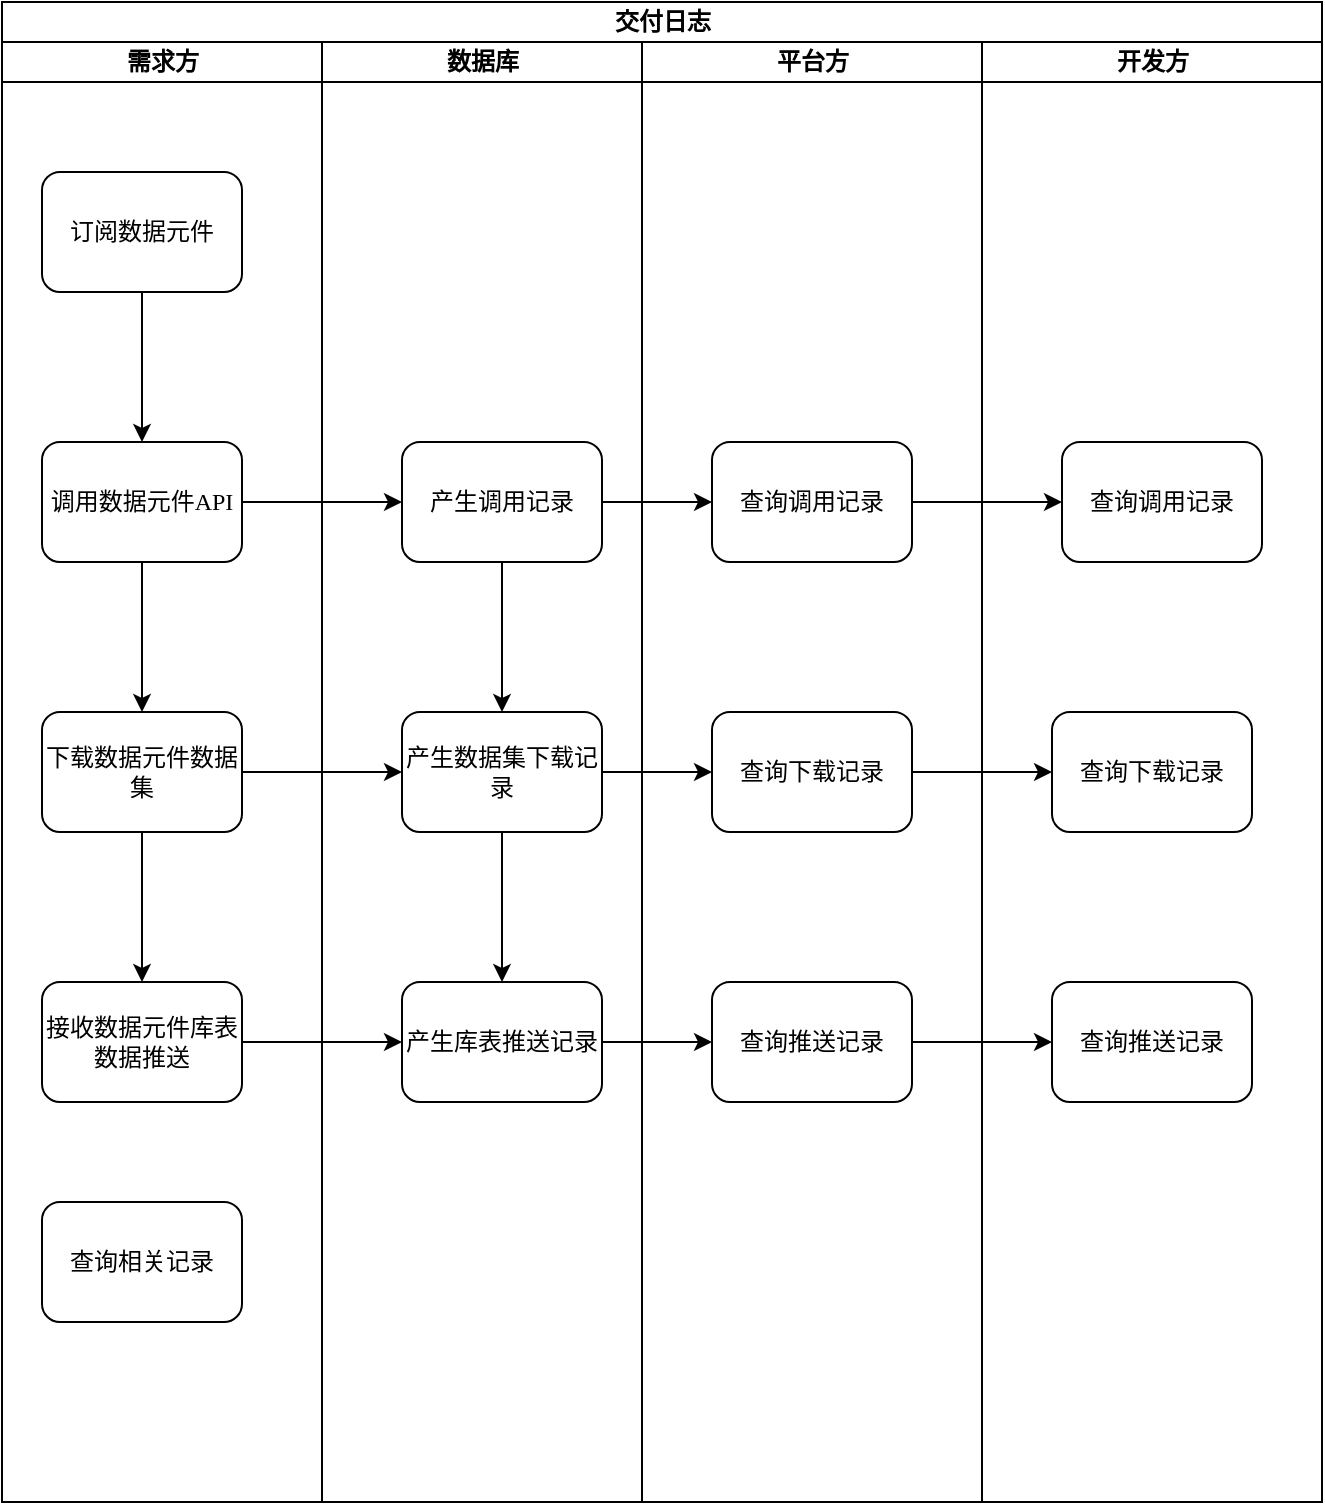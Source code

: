 <mxfile version="24.6.4" type="github">
  <diagram name="Page-1" id="74e2e168-ea6b-b213-b513-2b3c1d86103e">
    <mxGraphModel dx="1434" dy="794" grid="1" gridSize="10" guides="1" tooltips="1" connect="1" arrows="1" fold="1" page="1" pageScale="1" pageWidth="1100" pageHeight="850" background="none" math="0" shadow="0">
      <root>
        <mxCell id="0" />
        <mxCell id="1" parent="0" />
        <mxCell id="77e6c97f196da883-1" value="交付日志" style="swimlane;html=1;childLayout=stackLayout;startSize=20;rounded=0;shadow=0;labelBackgroundColor=none;strokeWidth=1;fontFamily=Verdana;fontSize=12;align=center;" parent="1" vertex="1">
          <mxGeometry x="70" y="40" width="660" height="750" as="geometry" />
        </mxCell>
        <mxCell id="77e6c97f196da883-2" value="需求方" style="swimlane;html=1;startSize=20;fontSize=12;" parent="77e6c97f196da883-1" vertex="1">
          <mxGeometry y="20" width="160" height="730" as="geometry" />
        </mxCell>
        <mxCell id="Jm-xKfdl77HLi0pYkR12-1" value="" style="edgeStyle=orthogonalEdgeStyle;rounded=0;orthogonalLoop=1;jettySize=auto;html=1;" parent="77e6c97f196da883-2" source="77e6c97f196da883-8" target="77e6c97f196da883-9" edge="1">
          <mxGeometry relative="1" as="geometry" />
        </mxCell>
        <mxCell id="77e6c97f196da883-8" value="订阅数据元件" style="rounded=1;whiteSpace=wrap;html=1;shadow=0;labelBackgroundColor=none;strokeWidth=1;fontFamily=Verdana;fontSize=12;align=center;" parent="77e6c97f196da883-2" vertex="1">
          <mxGeometry x="20" y="65" width="100" height="60" as="geometry" />
        </mxCell>
        <mxCell id="LkTFOWhk4jSq0NmzE-Pw-2" value="" style="edgeStyle=orthogonalEdgeStyle;rounded=0;orthogonalLoop=1;jettySize=auto;html=1;" edge="1" parent="77e6c97f196da883-2" source="77e6c97f196da883-9" target="LkTFOWhk4jSq0NmzE-Pw-1">
          <mxGeometry relative="1" as="geometry" />
        </mxCell>
        <mxCell id="77e6c97f196da883-9" value="调用数据元件API" style="rounded=1;whiteSpace=wrap;html=1;shadow=0;labelBackgroundColor=none;strokeWidth=1;fontFamily=Verdana;fontSize=12;align=center;" parent="77e6c97f196da883-2" vertex="1">
          <mxGeometry x="20" y="200" width="100" height="60" as="geometry" />
        </mxCell>
        <mxCell id="77e6c97f196da883-10" value="接收数据元件库表数据推送" style="rounded=1;whiteSpace=wrap;html=1;shadow=0;labelBackgroundColor=none;strokeWidth=1;fontFamily=Verdana;fontSize=12;align=center;" parent="77e6c97f196da883-2" vertex="1">
          <mxGeometry x="20" y="470" width="100" height="60" as="geometry" />
        </mxCell>
        <mxCell id="LkTFOWhk4jSq0NmzE-Pw-3" value="" style="edgeStyle=orthogonalEdgeStyle;rounded=0;orthogonalLoop=1;jettySize=auto;html=1;" edge="1" parent="77e6c97f196da883-2" source="LkTFOWhk4jSq0NmzE-Pw-1" target="77e6c97f196da883-10">
          <mxGeometry relative="1" as="geometry" />
        </mxCell>
        <mxCell id="LkTFOWhk4jSq0NmzE-Pw-1" value="下载数据元件数据集" style="rounded=1;whiteSpace=wrap;html=1;shadow=0;labelBackgroundColor=none;strokeWidth=1;fontFamily=Verdana;fontSize=12;align=center;" vertex="1" parent="77e6c97f196da883-2">
          <mxGeometry x="20" y="335" width="100" height="60" as="geometry" />
        </mxCell>
        <mxCell id="LkTFOWhk4jSq0NmzE-Pw-12" value="查询相关记录" style="rounded=1;whiteSpace=wrap;html=1;shadow=0;labelBackgroundColor=none;strokeWidth=1;fontFamily=Verdana;fontSize=12;align=center;" vertex="1" parent="77e6c97f196da883-2">
          <mxGeometry x="20" y="580" width="100" height="60" as="geometry" />
        </mxCell>
        <mxCell id="77e6c97f196da883-3" value="数据库" style="swimlane;html=1;startSize=20;fontSize=12;" parent="77e6c97f196da883-1" vertex="1">
          <mxGeometry x="160" y="20" width="160" height="730" as="geometry" />
        </mxCell>
        <mxCell id="LkTFOWhk4jSq0NmzE-Pw-8" value="" style="edgeStyle=orthogonalEdgeStyle;rounded=0;orthogonalLoop=1;jettySize=auto;html=1;" edge="1" parent="77e6c97f196da883-3" source="77e6c97f196da883-11" target="LkTFOWhk4jSq0NmzE-Pw-4">
          <mxGeometry relative="1" as="geometry" />
        </mxCell>
        <mxCell id="77e6c97f196da883-11" value="产生调用记录" style="rounded=1;whiteSpace=wrap;html=1;shadow=0;labelBackgroundColor=none;strokeWidth=1;fontFamily=Verdana;fontSize=12;align=center;" parent="77e6c97f196da883-3" vertex="1">
          <mxGeometry x="40" y="200" width="100" height="60" as="geometry" />
        </mxCell>
        <mxCell id="LkTFOWhk4jSq0NmzE-Pw-9" value="" style="edgeStyle=orthogonalEdgeStyle;rounded=0;orthogonalLoop=1;jettySize=auto;html=1;" edge="1" parent="77e6c97f196da883-3" source="LkTFOWhk4jSq0NmzE-Pw-4" target="LkTFOWhk4jSq0NmzE-Pw-7">
          <mxGeometry relative="1" as="geometry" />
        </mxCell>
        <mxCell id="LkTFOWhk4jSq0NmzE-Pw-4" value="产生数据集下载记录" style="rounded=1;whiteSpace=wrap;html=1;shadow=0;labelBackgroundColor=none;strokeWidth=1;fontFamily=Verdana;fontSize=12;align=center;" vertex="1" parent="77e6c97f196da883-3">
          <mxGeometry x="40" y="335" width="100" height="60" as="geometry" />
        </mxCell>
        <mxCell id="LkTFOWhk4jSq0NmzE-Pw-7" value="产生库表推送记录" style="rounded=1;whiteSpace=wrap;html=1;shadow=0;labelBackgroundColor=none;strokeWidth=1;fontFamily=Verdana;fontSize=12;align=center;" vertex="1" parent="77e6c97f196da883-3">
          <mxGeometry x="40" y="470" width="100" height="60" as="geometry" />
        </mxCell>
        <mxCell id="77e6c97f196da883-4" value="平台方" style="swimlane;html=1;startSize=20;fontSize=12;" parent="77e6c97f196da883-1" vertex="1">
          <mxGeometry x="320" y="20" width="170" height="730" as="geometry" />
        </mxCell>
        <mxCell id="LkTFOWhk4jSq0NmzE-Pw-13" value="查询调用记录" style="rounded=1;whiteSpace=wrap;html=1;shadow=0;labelBackgroundColor=none;strokeWidth=1;fontFamily=Verdana;fontSize=12;align=center;" vertex="1" parent="77e6c97f196da883-4">
          <mxGeometry x="35" y="200" width="100" height="60" as="geometry" />
        </mxCell>
        <mxCell id="LkTFOWhk4jSq0NmzE-Pw-18" value="查询下载记录" style="rounded=1;whiteSpace=wrap;html=1;shadow=0;labelBackgroundColor=none;strokeWidth=1;fontFamily=Verdana;fontSize=12;align=center;" vertex="1" parent="77e6c97f196da883-4">
          <mxGeometry x="35" y="335" width="100" height="60" as="geometry" />
        </mxCell>
        <mxCell id="LkTFOWhk4jSq0NmzE-Pw-22" value="查询推送记录" style="rounded=1;whiteSpace=wrap;html=1;shadow=0;labelBackgroundColor=none;strokeWidth=1;fontFamily=Verdana;fontSize=12;align=center;" vertex="1" parent="77e6c97f196da883-4">
          <mxGeometry x="35" y="470" width="100" height="60" as="geometry" />
        </mxCell>
        <mxCell id="Jm-xKfdl77HLi0pYkR12-2" value="" style="edgeStyle=orthogonalEdgeStyle;rounded=0;orthogonalLoop=1;jettySize=auto;html=1;" parent="77e6c97f196da883-1" source="77e6c97f196da883-9" target="77e6c97f196da883-11" edge="1">
          <mxGeometry relative="1" as="geometry" />
        </mxCell>
        <mxCell id="LkTFOWhk4jSq0NmzE-Pw-6" value="" style="edgeStyle=orthogonalEdgeStyle;rounded=0;orthogonalLoop=1;jettySize=auto;html=1;" edge="1" parent="77e6c97f196da883-1" source="LkTFOWhk4jSq0NmzE-Pw-1" target="LkTFOWhk4jSq0NmzE-Pw-4">
          <mxGeometry relative="1" as="geometry" />
        </mxCell>
        <mxCell id="LkTFOWhk4jSq0NmzE-Pw-10" value="" style="edgeStyle=orthogonalEdgeStyle;rounded=0;orthogonalLoop=1;jettySize=auto;html=1;" edge="1" parent="77e6c97f196da883-1" source="77e6c97f196da883-10" target="LkTFOWhk4jSq0NmzE-Pw-7">
          <mxGeometry relative="1" as="geometry" />
        </mxCell>
        <mxCell id="LkTFOWhk4jSq0NmzE-Pw-11" value="开发方" style="swimlane;html=1;startSize=20;fontSize=12;" vertex="1" parent="77e6c97f196da883-1">
          <mxGeometry x="490" y="20" width="170" height="730" as="geometry" />
        </mxCell>
        <mxCell id="LkTFOWhk4jSq0NmzE-Pw-15" value="查询调用记录" style="rounded=1;whiteSpace=wrap;html=1;shadow=0;labelBackgroundColor=none;strokeWidth=1;fontFamily=Verdana;fontSize=12;align=center;" vertex="1" parent="LkTFOWhk4jSq0NmzE-Pw-11">
          <mxGeometry x="40" y="200" width="100" height="60" as="geometry" />
        </mxCell>
        <mxCell id="LkTFOWhk4jSq0NmzE-Pw-19" value="查询下载记录" style="rounded=1;whiteSpace=wrap;html=1;shadow=0;labelBackgroundColor=none;strokeWidth=1;fontFamily=Verdana;fontSize=12;align=center;" vertex="1" parent="LkTFOWhk4jSq0NmzE-Pw-11">
          <mxGeometry x="35" y="335" width="100" height="60" as="geometry" />
        </mxCell>
        <mxCell id="LkTFOWhk4jSq0NmzE-Pw-23" value="查询推送记录" style="rounded=1;whiteSpace=wrap;html=1;shadow=0;labelBackgroundColor=none;strokeWidth=1;fontFamily=Verdana;fontSize=12;align=center;" vertex="1" parent="LkTFOWhk4jSq0NmzE-Pw-11">
          <mxGeometry x="35" y="470" width="100" height="60" as="geometry" />
        </mxCell>
        <mxCell id="LkTFOWhk4jSq0NmzE-Pw-16" value="" style="edgeStyle=orthogonalEdgeStyle;rounded=0;orthogonalLoop=1;jettySize=auto;html=1;" edge="1" parent="77e6c97f196da883-1" source="77e6c97f196da883-11" target="LkTFOWhk4jSq0NmzE-Pw-13">
          <mxGeometry relative="1" as="geometry" />
        </mxCell>
        <mxCell id="LkTFOWhk4jSq0NmzE-Pw-17" value="" style="edgeStyle=orthogonalEdgeStyle;rounded=0;orthogonalLoop=1;jettySize=auto;html=1;" edge="1" parent="77e6c97f196da883-1" source="LkTFOWhk4jSq0NmzE-Pw-13" target="LkTFOWhk4jSq0NmzE-Pw-15">
          <mxGeometry relative="1" as="geometry" />
        </mxCell>
        <mxCell id="LkTFOWhk4jSq0NmzE-Pw-20" value="" style="edgeStyle=orthogonalEdgeStyle;rounded=0;orthogonalLoop=1;jettySize=auto;html=1;" edge="1" parent="77e6c97f196da883-1" source="LkTFOWhk4jSq0NmzE-Pw-4" target="LkTFOWhk4jSq0NmzE-Pw-18">
          <mxGeometry relative="1" as="geometry" />
        </mxCell>
        <mxCell id="LkTFOWhk4jSq0NmzE-Pw-21" value="" style="edgeStyle=orthogonalEdgeStyle;rounded=0;orthogonalLoop=1;jettySize=auto;html=1;" edge="1" parent="77e6c97f196da883-1" source="LkTFOWhk4jSq0NmzE-Pw-18" target="LkTFOWhk4jSq0NmzE-Pw-19">
          <mxGeometry relative="1" as="geometry" />
        </mxCell>
        <mxCell id="LkTFOWhk4jSq0NmzE-Pw-24" value="" style="edgeStyle=orthogonalEdgeStyle;rounded=0;orthogonalLoop=1;jettySize=auto;html=1;" edge="1" parent="77e6c97f196da883-1" source="LkTFOWhk4jSq0NmzE-Pw-7" target="LkTFOWhk4jSq0NmzE-Pw-22">
          <mxGeometry relative="1" as="geometry" />
        </mxCell>
        <mxCell id="LkTFOWhk4jSq0NmzE-Pw-25" value="" style="edgeStyle=orthogonalEdgeStyle;rounded=0;orthogonalLoop=1;jettySize=auto;html=1;" edge="1" parent="77e6c97f196da883-1" source="LkTFOWhk4jSq0NmzE-Pw-22" target="LkTFOWhk4jSq0NmzE-Pw-23">
          <mxGeometry relative="1" as="geometry" />
        </mxCell>
      </root>
    </mxGraphModel>
  </diagram>
</mxfile>
